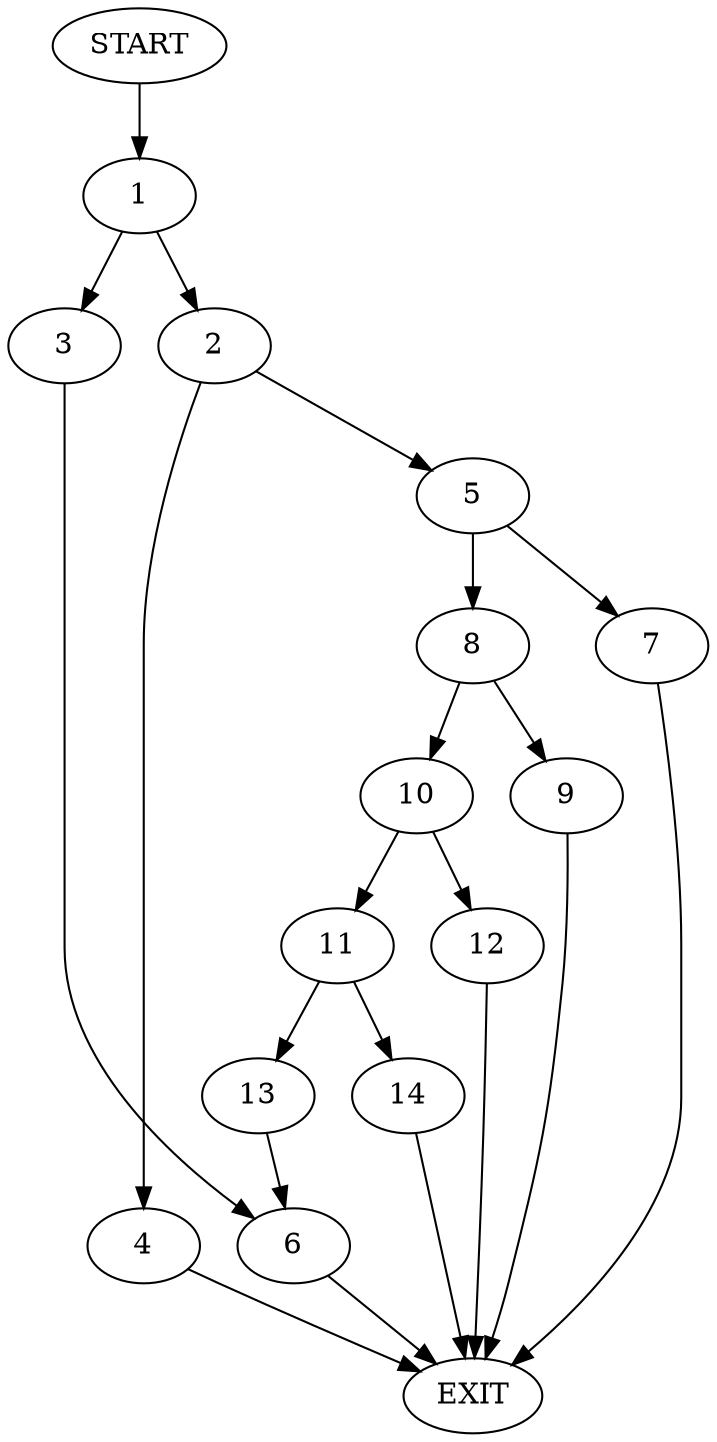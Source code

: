 digraph {
0 [label="START"]
15 [label="EXIT"]
0 -> 1
1 -> 2
1 -> 3
2 -> 4
2 -> 5
3 -> 6
5 -> 7
5 -> 8
4 -> 15
7 -> 15
8 -> 9
8 -> 10
9 -> 15
10 -> 11
10 -> 12
12 -> 15
11 -> 13
11 -> 14
13 -> 6
14 -> 15
6 -> 15
}
